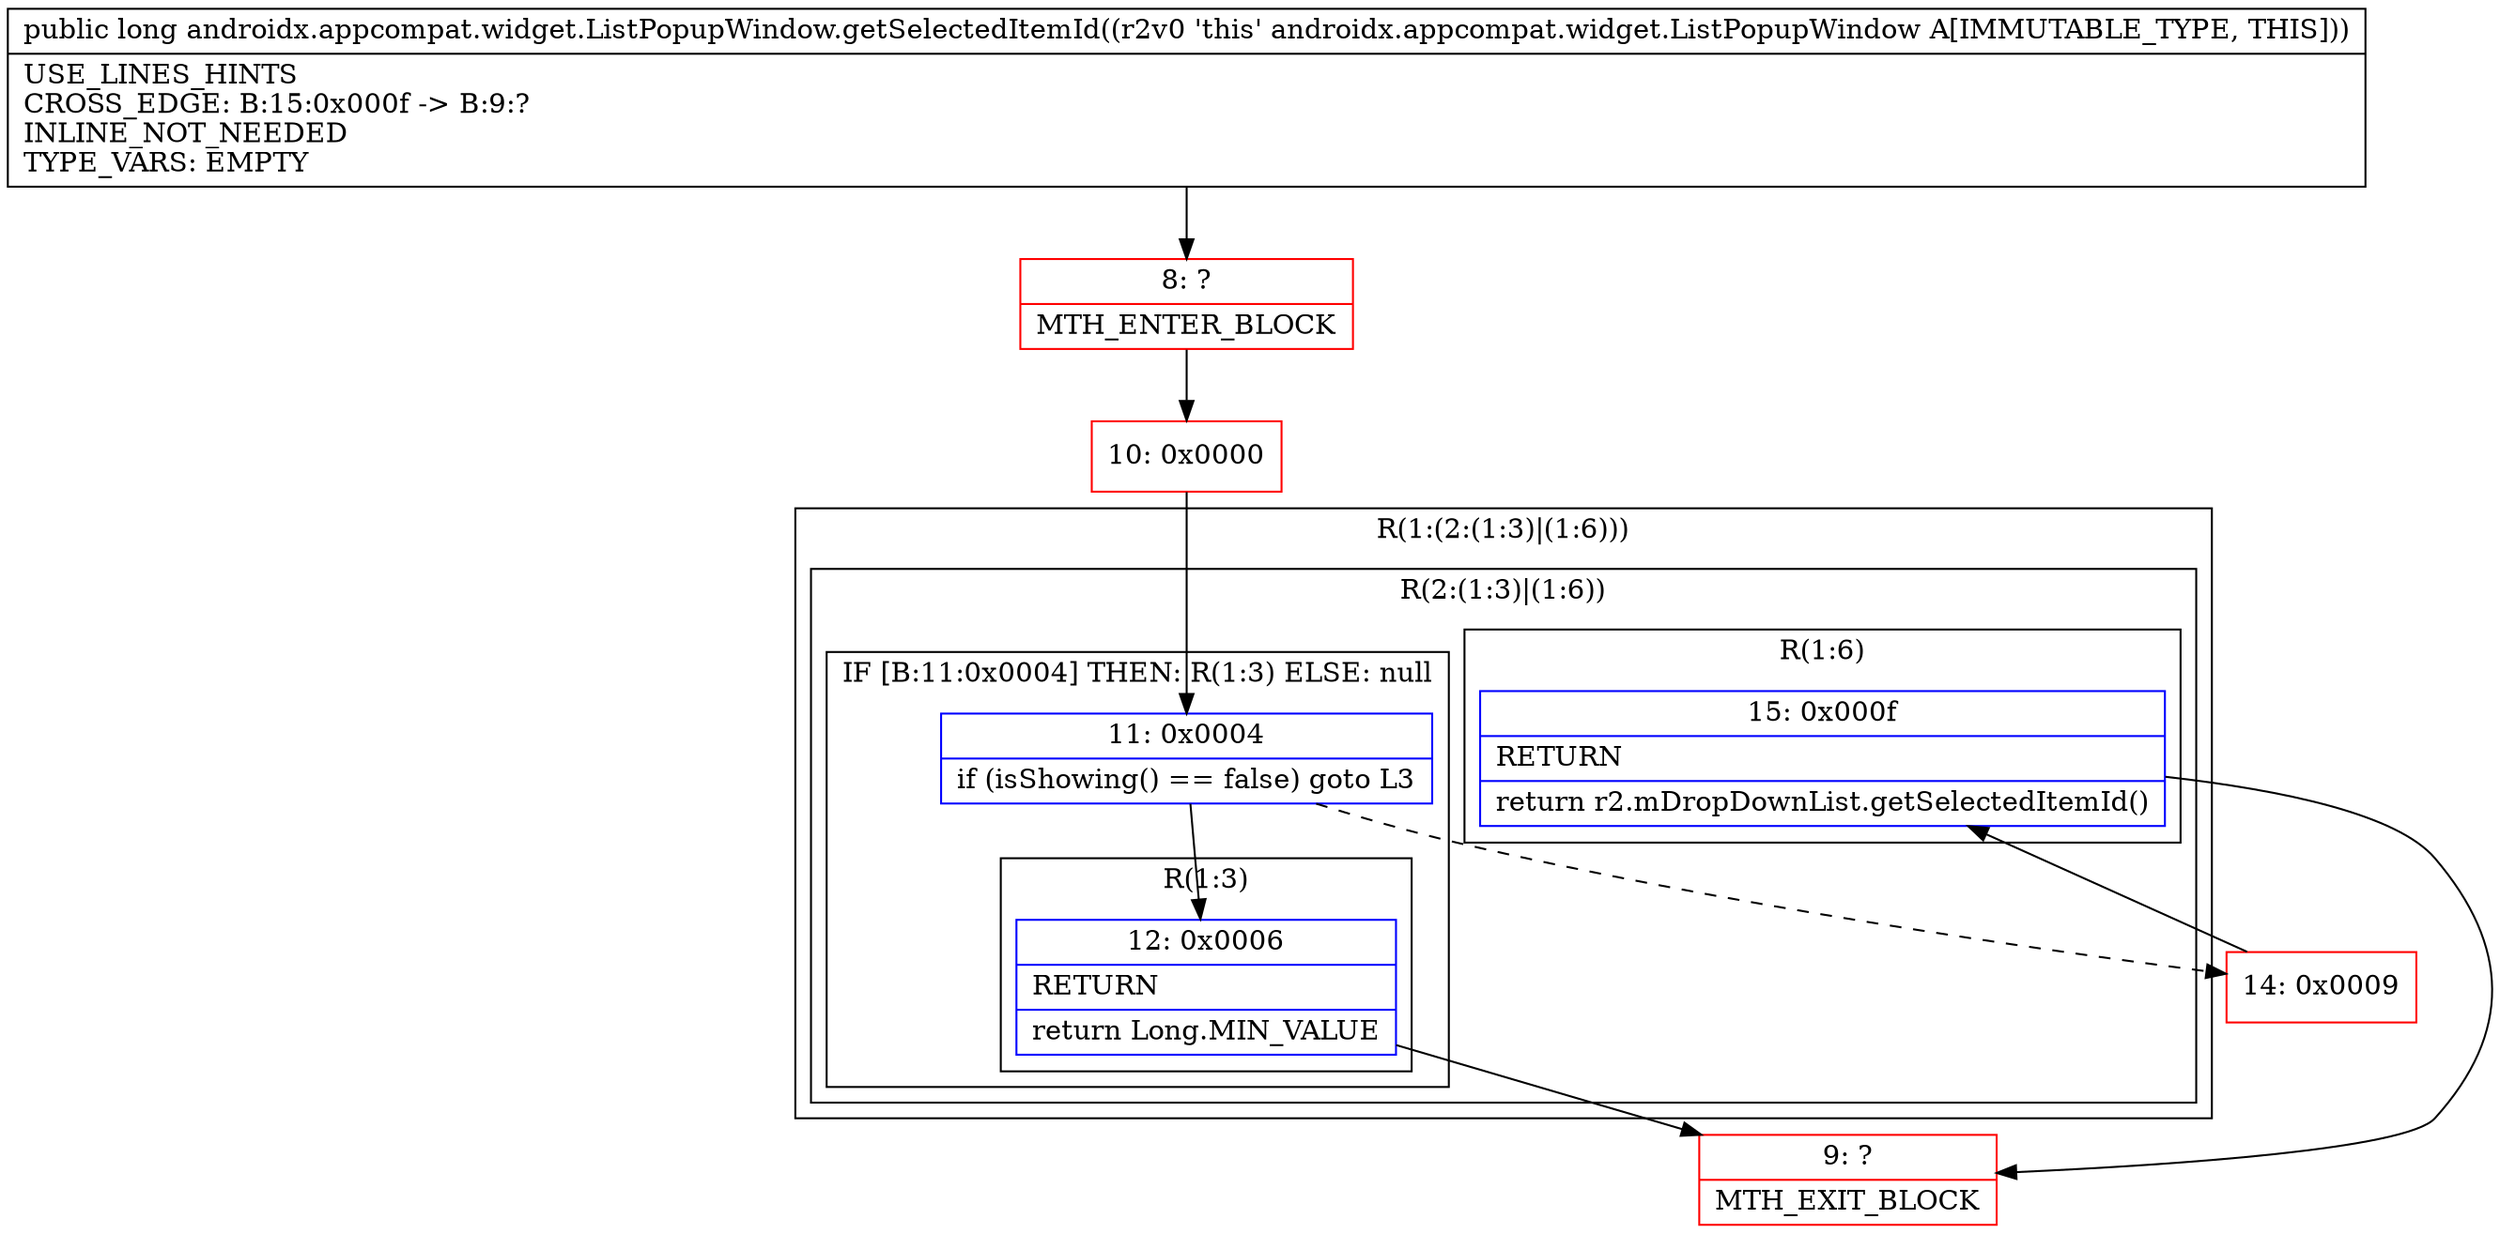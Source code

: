 digraph "CFG forandroidx.appcompat.widget.ListPopupWindow.getSelectedItemId()J" {
subgraph cluster_Region_922193536 {
label = "R(1:(2:(1:3)|(1:6)))";
node [shape=record,color=blue];
subgraph cluster_Region_344619398 {
label = "R(2:(1:3)|(1:6))";
node [shape=record,color=blue];
subgraph cluster_IfRegion_919499713 {
label = "IF [B:11:0x0004] THEN: R(1:3) ELSE: null";
node [shape=record,color=blue];
Node_11 [shape=record,label="{11\:\ 0x0004|if (isShowing() == false) goto L3\l}"];
subgraph cluster_Region_1545481669 {
label = "R(1:3)";
node [shape=record,color=blue];
Node_12 [shape=record,label="{12\:\ 0x0006|RETURN\l|return Long.MIN_VALUE\l}"];
}
}
subgraph cluster_Region_1444363080 {
label = "R(1:6)";
node [shape=record,color=blue];
Node_15 [shape=record,label="{15\:\ 0x000f|RETURN\l|return r2.mDropDownList.getSelectedItemId()\l}"];
}
}
}
Node_8 [shape=record,color=red,label="{8\:\ ?|MTH_ENTER_BLOCK\l}"];
Node_10 [shape=record,color=red,label="{10\:\ 0x0000}"];
Node_9 [shape=record,color=red,label="{9\:\ ?|MTH_EXIT_BLOCK\l}"];
Node_14 [shape=record,color=red,label="{14\:\ 0x0009}"];
MethodNode[shape=record,label="{public long androidx.appcompat.widget.ListPopupWindow.getSelectedItemId((r2v0 'this' androidx.appcompat.widget.ListPopupWindow A[IMMUTABLE_TYPE, THIS]))  | USE_LINES_HINTS\lCROSS_EDGE: B:15:0x000f \-\> B:9:?\lINLINE_NOT_NEEDED\lTYPE_VARS: EMPTY\l}"];
MethodNode -> Node_8;Node_11 -> Node_12;
Node_11 -> Node_14[style=dashed];
Node_12 -> Node_9;
Node_15 -> Node_9;
Node_8 -> Node_10;
Node_10 -> Node_11;
Node_14 -> Node_15;
}

